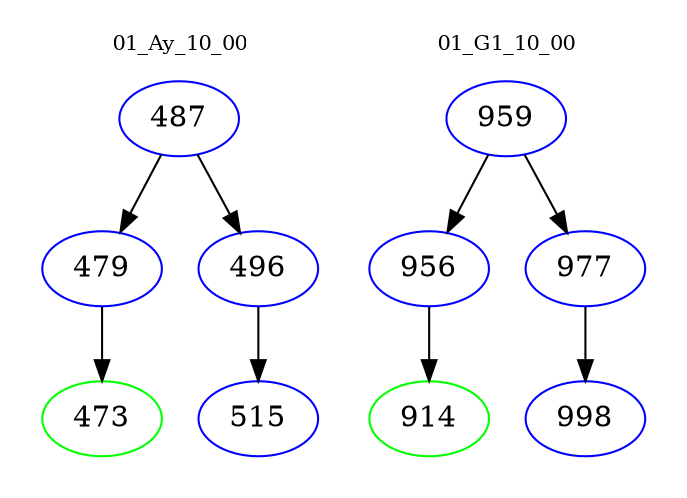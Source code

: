 digraph{
subgraph cluster_0 {
color = white
label = "01_Ay_10_00";
fontsize=10;
T0_487 [label="487", color="blue"]
T0_487 -> T0_479 [color="black"]
T0_479 [label="479", color="blue"]
T0_479 -> T0_473 [color="black"]
T0_473 [label="473", color="green"]
T0_487 -> T0_496 [color="black"]
T0_496 [label="496", color="blue"]
T0_496 -> T0_515 [color="black"]
T0_515 [label="515", color="blue"]
}
subgraph cluster_1 {
color = white
label = "01_G1_10_00";
fontsize=10;
T1_959 [label="959", color="blue"]
T1_959 -> T1_956 [color="black"]
T1_956 [label="956", color="blue"]
T1_956 -> T1_914 [color="black"]
T1_914 [label="914", color="green"]
T1_959 -> T1_977 [color="black"]
T1_977 [label="977", color="blue"]
T1_977 -> T1_998 [color="black"]
T1_998 [label="998", color="blue"]
}
}
